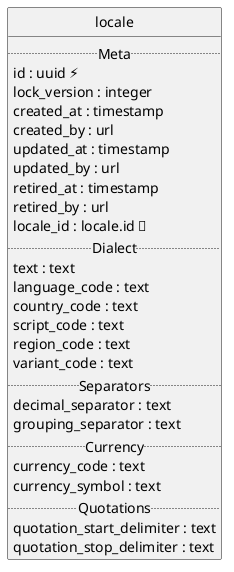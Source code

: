 @startuml uml
skinparam monochrome true
skinparam linetype ortho
hide circle

entity locale {
  .. Meta ..
  id : uuid ⚡
  lock_version : integer
  created_at : timestamp
  created_by : url
  updated_at : timestamp
  updated_by : url
  retired_at : timestamp
  retired_by : url
  locale_id : locale.id 🔑
  .. Dialect ..
  text : text
  language_code : text
  country_code : text
  script_code : text
  region_code : text
  variant_code : text
  .. Separators ..
  decimal_separator : text
  grouping_separator : text
  .. Currency ..
  currency_code : text
  currency_symbol : text
  .. Quotations ..
  quotation_start_delimiter : text
  quotation_stop_delimiter : text
}

@enduml
